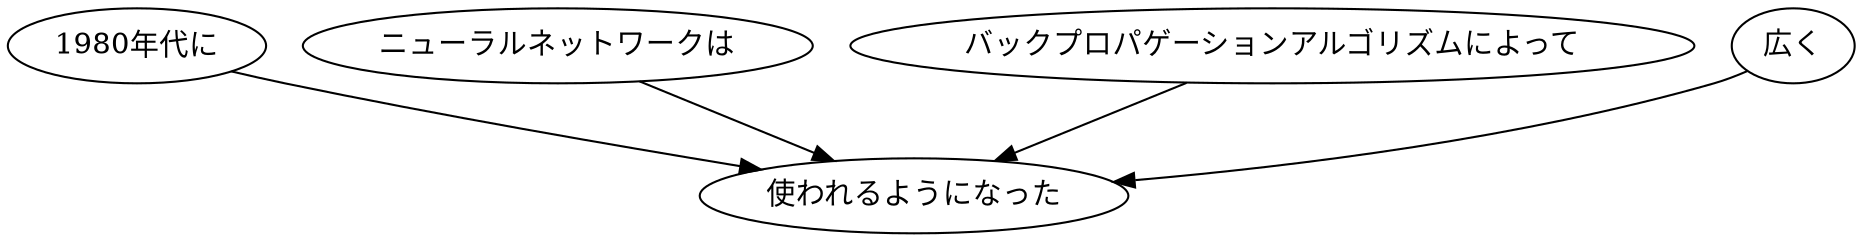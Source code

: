 // ans44
digraph {
	0 [label="1980年代に"]
	4 [label="使われるようになった"]
	0 -> 4
	1 [label="ニューラルネットワークは"]
	4 [label="使われるようになった"]
	1 -> 4
	2 [label="バックプロパゲーションアルゴリズムによって"]
	4 [label="使われるようになった"]
	2 -> 4
	3 [label="広く"]
	4 [label="使われるようになった"]
	3 -> 4
}

